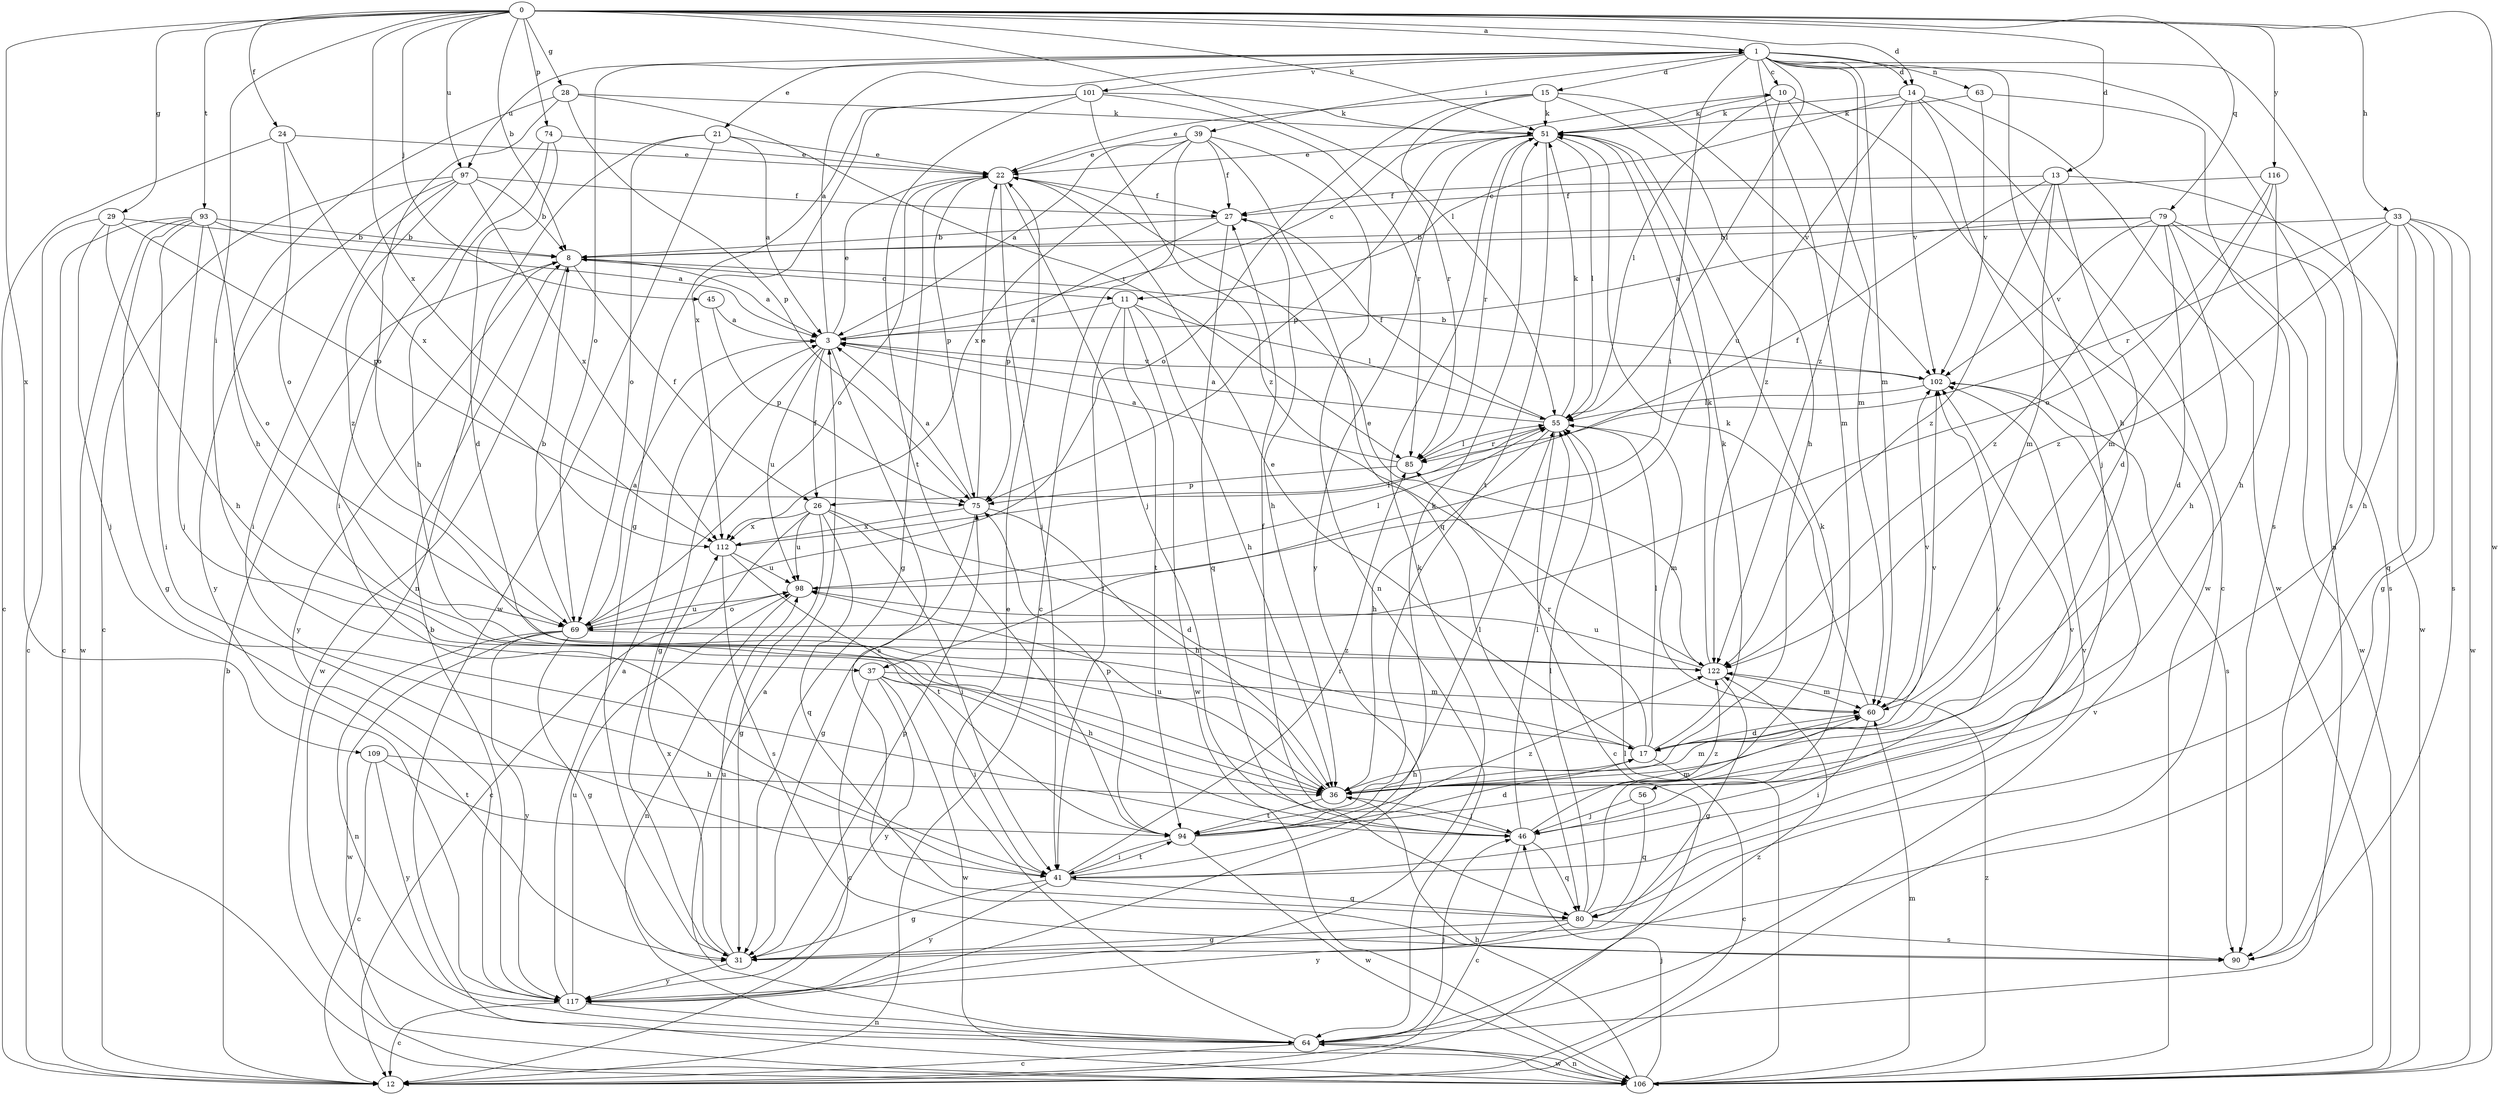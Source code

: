strict digraph  {
0;
1;
3;
8;
10;
11;
12;
13;
14;
15;
17;
21;
22;
24;
26;
27;
28;
29;
31;
33;
36;
37;
39;
41;
45;
46;
51;
55;
56;
60;
63;
64;
69;
74;
75;
79;
80;
85;
90;
93;
94;
97;
98;
101;
102;
106;
109;
112;
116;
117;
122;
0 -> 1  [label=a];
0 -> 8  [label=b];
0 -> 13  [label=d];
0 -> 14  [label=d];
0 -> 24  [label=f];
0 -> 28  [label=g];
0 -> 29  [label=g];
0 -> 33  [label=h];
0 -> 37  [label=i];
0 -> 45  [label=j];
0 -> 51  [label=k];
0 -> 55  [label=l];
0 -> 74  [label=p];
0 -> 79  [label=q];
0 -> 93  [label=t];
0 -> 97  [label=u];
0 -> 106  [label=w];
0 -> 109  [label=x];
0 -> 112  [label=x];
0 -> 116  [label=y];
1 -> 10  [label=c];
1 -> 14  [label=d];
1 -> 15  [label=d];
1 -> 21  [label=e];
1 -> 36  [label=h];
1 -> 37  [label=i];
1 -> 39  [label=i];
1 -> 55  [label=l];
1 -> 56  [label=m];
1 -> 60  [label=m];
1 -> 63  [label=n];
1 -> 64  [label=n];
1 -> 69  [label=o];
1 -> 90  [label=s];
1 -> 97  [label=u];
1 -> 101  [label=v];
1 -> 122  [label=z];
3 -> 1  [label=a];
3 -> 10  [label=c];
3 -> 22  [label=e];
3 -> 26  [label=f];
3 -> 31  [label=g];
3 -> 90  [label=s];
3 -> 98  [label=u];
3 -> 102  [label=v];
8 -> 3  [label=a];
8 -> 11  [label=c];
8 -> 26  [label=f];
8 -> 106  [label=w];
8 -> 117  [label=y];
10 -> 51  [label=k];
10 -> 55  [label=l];
10 -> 60  [label=m];
10 -> 106  [label=w];
10 -> 122  [label=z];
11 -> 3  [label=a];
11 -> 36  [label=h];
11 -> 41  [label=i];
11 -> 55  [label=l];
11 -> 94  [label=t];
11 -> 106  [label=w];
12 -> 8  [label=b];
13 -> 17  [label=d];
13 -> 26  [label=f];
13 -> 27  [label=f];
13 -> 60  [label=m];
13 -> 106  [label=w];
13 -> 122  [label=z];
14 -> 11  [label=c];
14 -> 12  [label=c];
14 -> 46  [label=j];
14 -> 51  [label=k];
14 -> 98  [label=u];
14 -> 102  [label=v];
14 -> 106  [label=w];
15 -> 22  [label=e];
15 -> 36  [label=h];
15 -> 51  [label=k];
15 -> 69  [label=o];
15 -> 85  [label=r];
15 -> 102  [label=v];
17 -> 12  [label=c];
17 -> 22  [label=e];
17 -> 36  [label=h];
17 -> 51  [label=k];
17 -> 55  [label=l];
17 -> 85  [label=r];
17 -> 102  [label=v];
21 -> 3  [label=a];
21 -> 22  [label=e];
21 -> 64  [label=n];
21 -> 69  [label=o];
21 -> 106  [label=w];
22 -> 27  [label=f];
22 -> 31  [label=g];
22 -> 41  [label=i];
22 -> 46  [label=j];
22 -> 69  [label=o];
22 -> 75  [label=p];
24 -> 12  [label=c];
24 -> 22  [label=e];
24 -> 69  [label=o];
24 -> 112  [label=x];
26 -> 12  [label=c];
26 -> 17  [label=d];
26 -> 31  [label=g];
26 -> 41  [label=i];
26 -> 80  [label=q];
26 -> 98  [label=u];
26 -> 112  [label=x];
27 -> 8  [label=b];
27 -> 36  [label=h];
27 -> 75  [label=p];
27 -> 80  [label=q];
28 -> 36  [label=h];
28 -> 51  [label=k];
28 -> 69  [label=o];
28 -> 75  [label=p];
28 -> 85  [label=r];
29 -> 8  [label=b];
29 -> 12  [label=c];
29 -> 36  [label=h];
29 -> 46  [label=j];
29 -> 75  [label=p];
31 -> 75  [label=p];
31 -> 98  [label=u];
31 -> 112  [label=x];
31 -> 117  [label=y];
33 -> 8  [label=b];
33 -> 31  [label=g];
33 -> 36  [label=h];
33 -> 80  [label=q];
33 -> 85  [label=r];
33 -> 90  [label=s];
33 -> 106  [label=w];
33 -> 122  [label=z];
36 -> 46  [label=j];
36 -> 60  [label=m];
36 -> 94  [label=t];
36 -> 98  [label=u];
37 -> 12  [label=c];
37 -> 36  [label=h];
37 -> 41  [label=i];
37 -> 60  [label=m];
37 -> 106  [label=w];
37 -> 117  [label=y];
39 -> 3  [label=a];
39 -> 12  [label=c];
39 -> 22  [label=e];
39 -> 27  [label=f];
39 -> 64  [label=n];
39 -> 80  [label=q];
39 -> 112  [label=x];
41 -> 31  [label=g];
41 -> 51  [label=k];
41 -> 80  [label=q];
41 -> 85  [label=r];
41 -> 94  [label=t];
41 -> 102  [label=v];
41 -> 117  [label=y];
45 -> 3  [label=a];
45 -> 75  [label=p];
46 -> 12  [label=c];
46 -> 27  [label=f];
46 -> 55  [label=l];
46 -> 80  [label=q];
46 -> 102  [label=v];
46 -> 122  [label=z];
51 -> 22  [label=e];
51 -> 55  [label=l];
51 -> 75  [label=p];
51 -> 85  [label=r];
51 -> 94  [label=t];
51 -> 117  [label=y];
55 -> 3  [label=a];
55 -> 12  [label=c];
55 -> 27  [label=f];
55 -> 36  [label=h];
55 -> 51  [label=k];
55 -> 60  [label=m];
55 -> 85  [label=r];
56 -> 46  [label=j];
56 -> 80  [label=q];
60 -> 17  [label=d];
60 -> 41  [label=i];
60 -> 51  [label=k];
60 -> 102  [label=v];
63 -> 51  [label=k];
63 -> 90  [label=s];
63 -> 102  [label=v];
64 -> 3  [label=a];
64 -> 12  [label=c];
64 -> 22  [label=e];
64 -> 46  [label=j];
64 -> 102  [label=v];
64 -> 106  [label=w];
64 -> 122  [label=z];
69 -> 3  [label=a];
69 -> 8  [label=b];
69 -> 31  [label=g];
69 -> 64  [label=n];
69 -> 98  [label=u];
69 -> 106  [label=w];
69 -> 117  [label=y];
69 -> 122  [label=z];
74 -> 17  [label=d];
74 -> 22  [label=e];
74 -> 36  [label=h];
74 -> 41  [label=i];
75 -> 3  [label=a];
75 -> 22  [label=e];
75 -> 31  [label=g];
75 -> 36  [label=h];
75 -> 112  [label=x];
79 -> 3  [label=a];
79 -> 8  [label=b];
79 -> 17  [label=d];
79 -> 36  [label=h];
79 -> 90  [label=s];
79 -> 102  [label=v];
79 -> 106  [label=w];
79 -> 122  [label=z];
80 -> 31  [label=g];
80 -> 51  [label=k];
80 -> 55  [label=l];
80 -> 90  [label=s];
80 -> 102  [label=v];
80 -> 117  [label=y];
85 -> 3  [label=a];
85 -> 55  [label=l];
85 -> 75  [label=p];
93 -> 3  [label=a];
93 -> 8  [label=b];
93 -> 12  [label=c];
93 -> 31  [label=g];
93 -> 41  [label=i];
93 -> 46  [label=j];
93 -> 69  [label=o];
93 -> 106  [label=w];
94 -> 17  [label=d];
94 -> 41  [label=i];
94 -> 55  [label=l];
94 -> 60  [label=m];
94 -> 75  [label=p];
94 -> 106  [label=w];
94 -> 122  [label=z];
97 -> 8  [label=b];
97 -> 12  [label=c];
97 -> 27  [label=f];
97 -> 41  [label=i];
97 -> 112  [label=x];
97 -> 117  [label=y];
97 -> 122  [label=z];
98 -> 55  [label=l];
98 -> 64  [label=n];
98 -> 69  [label=o];
101 -> 31  [label=g];
101 -> 51  [label=k];
101 -> 85  [label=r];
101 -> 94  [label=t];
101 -> 112  [label=x];
101 -> 122  [label=z];
102 -> 8  [label=b];
102 -> 55  [label=l];
102 -> 90  [label=s];
106 -> 36  [label=h];
106 -> 46  [label=j];
106 -> 55  [label=l];
106 -> 60  [label=m];
106 -> 64  [label=n];
106 -> 122  [label=z];
109 -> 12  [label=c];
109 -> 36  [label=h];
109 -> 94  [label=t];
109 -> 117  [label=y];
112 -> 55  [label=l];
112 -> 90  [label=s];
112 -> 94  [label=t];
112 -> 98  [label=u];
116 -> 27  [label=f];
116 -> 36  [label=h];
116 -> 60  [label=m];
116 -> 69  [label=o];
117 -> 3  [label=a];
117 -> 8  [label=b];
117 -> 12  [label=c];
117 -> 51  [label=k];
117 -> 64  [label=n];
117 -> 98  [label=u];
122 -> 22  [label=e];
122 -> 31  [label=g];
122 -> 51  [label=k];
122 -> 60  [label=m];
122 -> 98  [label=u];
}

